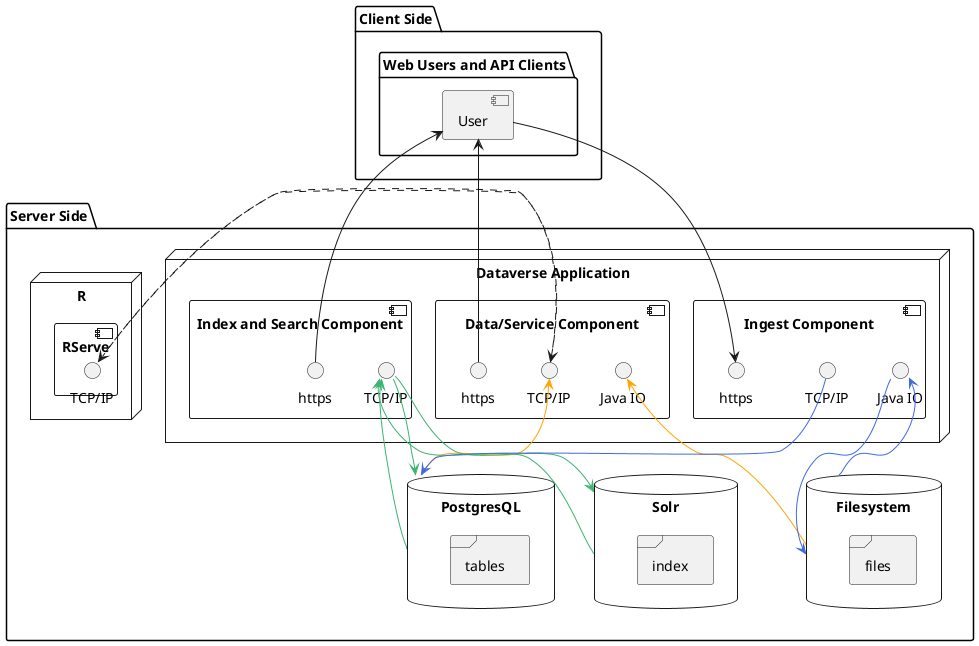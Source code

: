 @startuml

' A much-simplified diagram showing how the data "flows" (is transmitted) between the 
' users/clients and various components of the Dataverse.
' to render, do something like 
' $ java -jar ~/lib/plantuml.jar -graphvizdot /usr/local/bin/dot -tpng dataflow.uml

package "Client Side" {
	package "Web Users and API Clients" {
		component "User" as webuser
	}
}

package "Server Side" {

	node "Dataverse Application" {
     	     component "Data/Service Component" {
     	       interface "TCP/IP" as DataServiceTCPIP
	       interface "Java IO" as DataServiceNIO 
	       interface "https" as DataServiceHTTPS
     	     } 
     	     component "Index and Search Component" { 
     	       interface "TCP/IP" as IndexComponent
	       interface "https" as IndexComponentHTTPS
     	     } 
     	     component "Ingest Component" { 
     	       interface "TCP/IP" as IngestComponentTCPIP
	       interface "Java IO" as IngestComponentNIO
	       interface "https" as IngestComponentHTTPS
     	     }    
	}

	node R {
	     component "RServe" {
     	     	       interface "TCP/IP" as RServeInterface
             }    
	}

	database PostgresQL {
	 frame "tables"
	}

	database Filesystem {
	 frame "files"
	}

	database Solr {
	 frame "index"
	}
}

DataServiceHTTPS -up-> webuser

webuser -down-> IngestComponentHTTPS

PostgresQL -[#orange]-> DataServiceTCPIP
Filesystem -[#orange]-> DataServiceNIO

Solr -[#3CB371]-> IndexComponent
IndexComponent -[#3CB371]-> Solr

IndexComponent -[#3CB371]-> PostgresQL
PostgresQL -[#3CB371]-> IndexComponent

IndexComponentHTTPS -up-> webuser

DataServiceTCPIP .right.> RServeInterface
RServeInterface .left.> DataServiceTCPIP

IngestComponentNIO -[#4169E1]down-> Filesystem
Filesystem -[#4169E1]up-> IngestComponentNIO

IngestComponentTCPIP -[#4169E1]-> PostgresQL


@enduml
